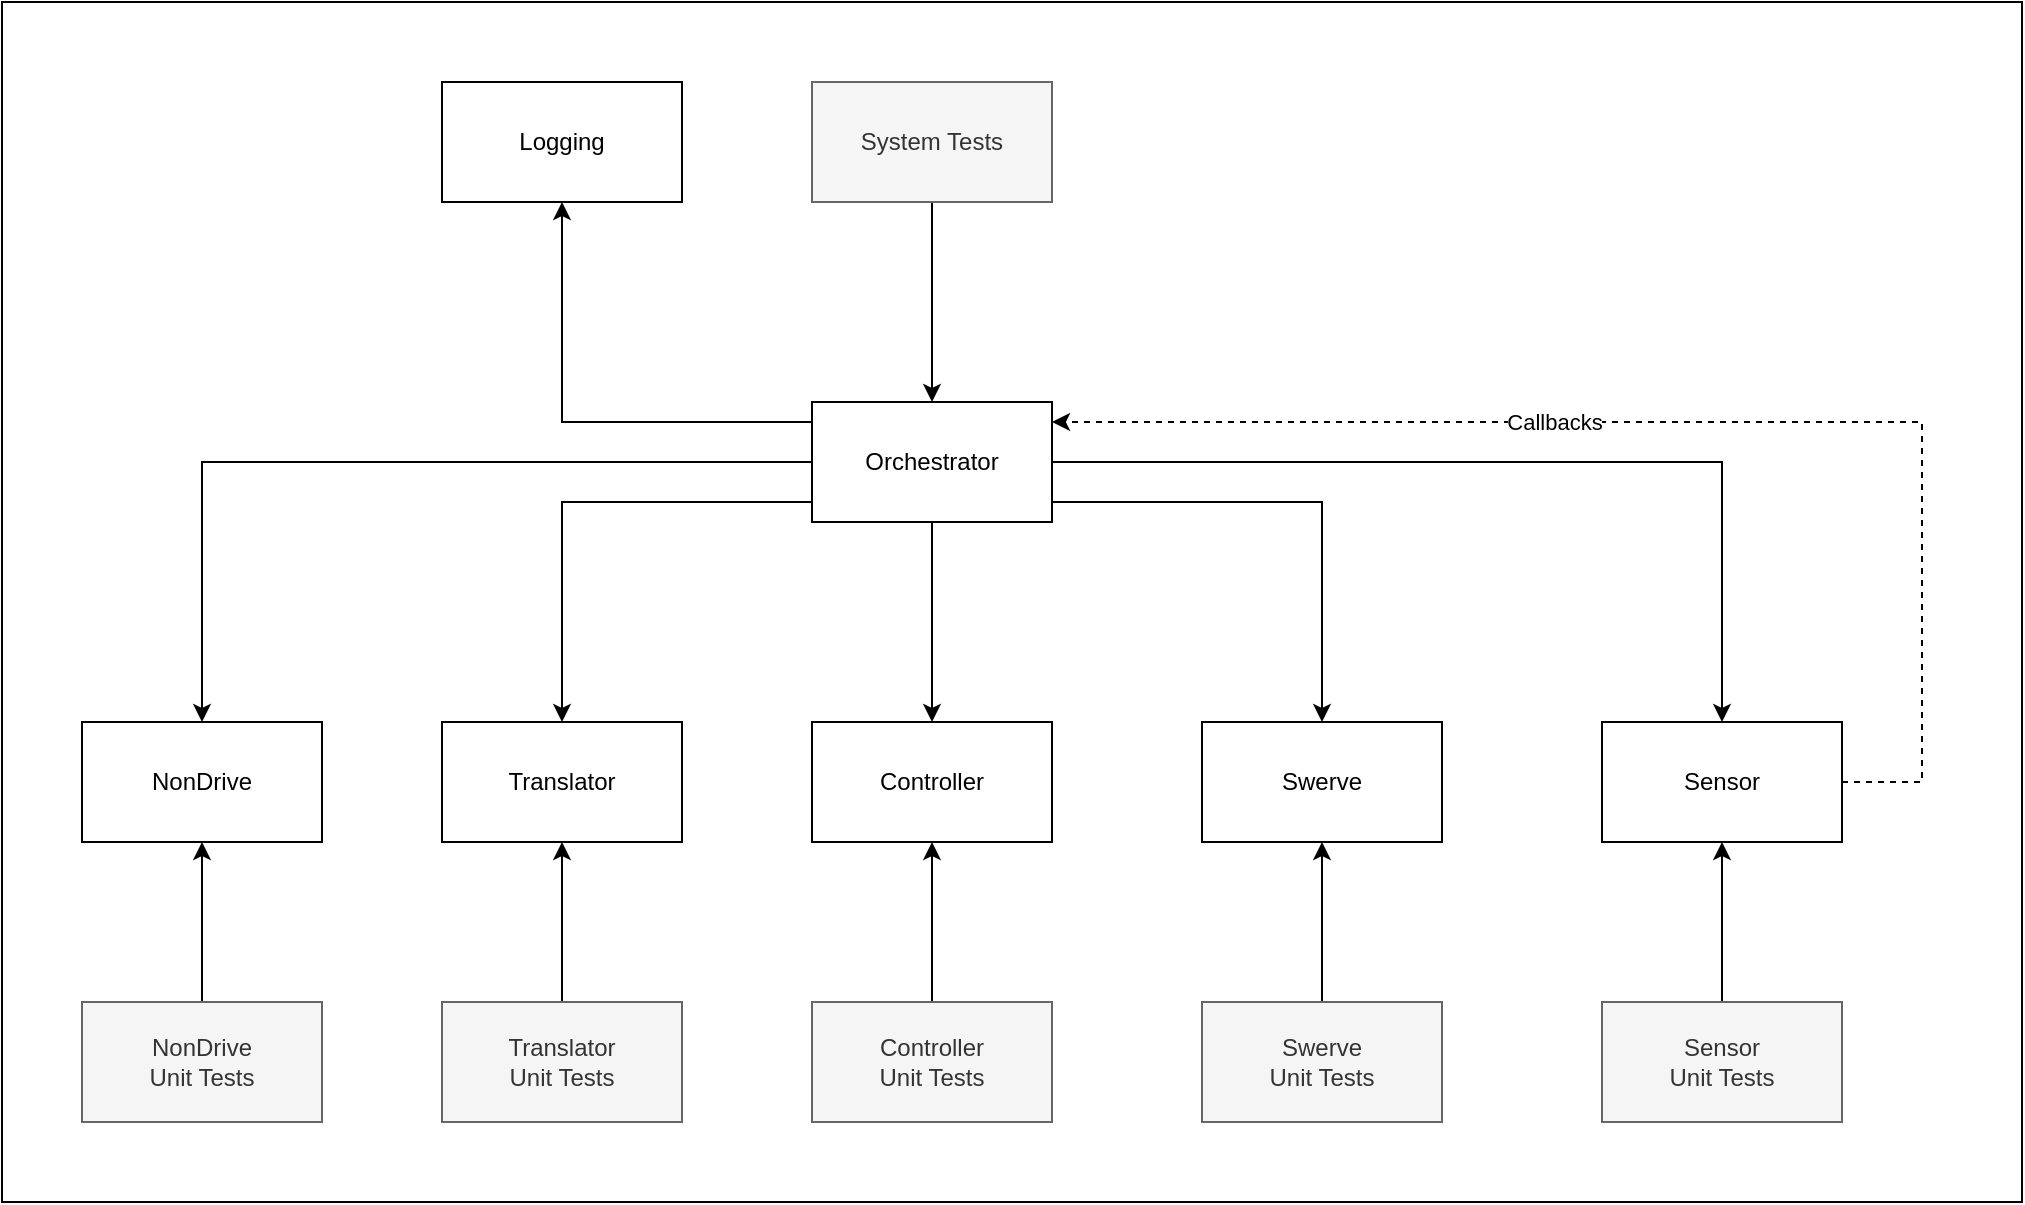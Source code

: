 <mxfile version="21.2.8" type="device">
  <diagram name="Page-1" id="Z1hQXNLM0g9BicUacfBv">
    <mxGraphModel dx="1840" dy="1484" grid="1" gridSize="10" guides="1" tooltips="1" connect="1" arrows="1" fold="1" page="1" pageScale="1" pageWidth="850" pageHeight="1100" math="0" shadow="0">
      <root>
        <mxCell id="0" />
        <mxCell id="1" parent="0" />
        <mxCell id="w4nNz7n3mC8vFeCIyQhg-26" value="" style="rounded=0;whiteSpace=wrap;html=1;" vertex="1" parent="1">
          <mxGeometry x="-40" y="150" width="1010" height="600" as="geometry" />
        </mxCell>
        <mxCell id="w4nNz7n3mC8vFeCIyQhg-6" style="edgeStyle=orthogonalEdgeStyle;rounded=0;orthogonalLoop=1;jettySize=auto;html=1;" edge="1" parent="1" source="w4nNz7n3mC8vFeCIyQhg-1" target="w4nNz7n3mC8vFeCIyQhg-2">
          <mxGeometry relative="1" as="geometry" />
        </mxCell>
        <mxCell id="w4nNz7n3mC8vFeCIyQhg-7" style="edgeStyle=orthogonalEdgeStyle;rounded=0;orthogonalLoop=1;jettySize=auto;html=1;" edge="1" parent="1" source="w4nNz7n3mC8vFeCIyQhg-1" target="w4nNz7n3mC8vFeCIyQhg-3">
          <mxGeometry relative="1" as="geometry">
            <Array as="points">
              <mxPoint x="620" y="400" />
            </Array>
          </mxGeometry>
        </mxCell>
        <mxCell id="w4nNz7n3mC8vFeCIyQhg-8" style="edgeStyle=orthogonalEdgeStyle;rounded=0;orthogonalLoop=1;jettySize=auto;html=1;" edge="1" parent="1" source="w4nNz7n3mC8vFeCIyQhg-1" target="w4nNz7n3mC8vFeCIyQhg-4">
          <mxGeometry relative="1" as="geometry">
            <Array as="points">
              <mxPoint x="240" y="400" />
            </Array>
          </mxGeometry>
        </mxCell>
        <mxCell id="w4nNz7n3mC8vFeCIyQhg-9" style="edgeStyle=orthogonalEdgeStyle;rounded=0;orthogonalLoop=1;jettySize=auto;html=1;" edge="1" parent="1" source="w4nNz7n3mC8vFeCIyQhg-1" target="w4nNz7n3mC8vFeCIyQhg-5">
          <mxGeometry relative="1" as="geometry" />
        </mxCell>
        <mxCell id="w4nNz7n3mC8vFeCIyQhg-19" style="edgeStyle=orthogonalEdgeStyle;rounded=0;orthogonalLoop=1;jettySize=auto;html=1;" edge="1" parent="1" source="w4nNz7n3mC8vFeCIyQhg-1" target="w4nNz7n3mC8vFeCIyQhg-18">
          <mxGeometry relative="1" as="geometry" />
        </mxCell>
        <mxCell id="w4nNz7n3mC8vFeCIyQhg-28" style="edgeStyle=orthogonalEdgeStyle;rounded=0;orthogonalLoop=1;jettySize=auto;html=1;" edge="1" parent="1" source="w4nNz7n3mC8vFeCIyQhg-1" target="w4nNz7n3mC8vFeCIyQhg-27">
          <mxGeometry relative="1" as="geometry">
            <Array as="points">
              <mxPoint x="240" y="360" />
            </Array>
          </mxGeometry>
        </mxCell>
        <mxCell id="w4nNz7n3mC8vFeCIyQhg-1" value="Orchestrator" style="rounded=0;whiteSpace=wrap;html=1;" vertex="1" parent="1">
          <mxGeometry x="365" y="350" width="120" height="60" as="geometry" />
        </mxCell>
        <mxCell id="w4nNz7n3mC8vFeCIyQhg-2" value="Controller" style="rounded=0;whiteSpace=wrap;html=1;" vertex="1" parent="1">
          <mxGeometry x="365" y="510" width="120" height="60" as="geometry" />
        </mxCell>
        <mxCell id="w4nNz7n3mC8vFeCIyQhg-3" value="Swerve" style="rounded=0;whiteSpace=wrap;html=1;" vertex="1" parent="1">
          <mxGeometry x="560" y="510" width="120" height="60" as="geometry" />
        </mxCell>
        <mxCell id="w4nNz7n3mC8vFeCIyQhg-4" value="Translator" style="rounded=0;whiteSpace=wrap;html=1;" vertex="1" parent="1">
          <mxGeometry x="180" y="510" width="120" height="60" as="geometry" />
        </mxCell>
        <mxCell id="w4nNz7n3mC8vFeCIyQhg-5" value="NonDrive" style="rounded=0;whiteSpace=wrap;html=1;" vertex="1" parent="1">
          <mxGeometry y="510" width="120" height="60" as="geometry" />
        </mxCell>
        <mxCell id="w4nNz7n3mC8vFeCIyQhg-14" style="edgeStyle=orthogonalEdgeStyle;rounded=0;orthogonalLoop=1;jettySize=auto;html=1;" edge="1" parent="1" source="w4nNz7n3mC8vFeCIyQhg-10" target="w4nNz7n3mC8vFeCIyQhg-5">
          <mxGeometry relative="1" as="geometry" />
        </mxCell>
        <mxCell id="w4nNz7n3mC8vFeCIyQhg-10" value="NonDrive&lt;br&gt;Unit Tests" style="rounded=0;whiteSpace=wrap;html=1;fillColor=#f5f5f5;fontColor=#333333;strokeColor=#666666;" vertex="1" parent="1">
          <mxGeometry y="650" width="120" height="60" as="geometry" />
        </mxCell>
        <mxCell id="w4nNz7n3mC8vFeCIyQhg-15" style="edgeStyle=orthogonalEdgeStyle;rounded=0;orthogonalLoop=1;jettySize=auto;html=1;" edge="1" parent="1" source="w4nNz7n3mC8vFeCIyQhg-11" target="w4nNz7n3mC8vFeCIyQhg-4">
          <mxGeometry relative="1" as="geometry" />
        </mxCell>
        <mxCell id="w4nNz7n3mC8vFeCIyQhg-11" value="Translator&lt;br&gt;Unit Tests" style="rounded=0;whiteSpace=wrap;html=1;fillColor=#f5f5f5;fontColor=#333333;strokeColor=#666666;" vertex="1" parent="1">
          <mxGeometry x="180" y="650" width="120" height="60" as="geometry" />
        </mxCell>
        <mxCell id="w4nNz7n3mC8vFeCIyQhg-16" style="edgeStyle=orthogonalEdgeStyle;rounded=0;orthogonalLoop=1;jettySize=auto;html=1;" edge="1" parent="1" source="w4nNz7n3mC8vFeCIyQhg-12" target="w4nNz7n3mC8vFeCIyQhg-2">
          <mxGeometry relative="1" as="geometry" />
        </mxCell>
        <mxCell id="w4nNz7n3mC8vFeCIyQhg-12" value="Controller&lt;br&gt;Unit Tests" style="rounded=0;whiteSpace=wrap;html=1;fillColor=#f5f5f5;fontColor=#333333;strokeColor=#666666;" vertex="1" parent="1">
          <mxGeometry x="365" y="650" width="120" height="60" as="geometry" />
        </mxCell>
        <mxCell id="w4nNz7n3mC8vFeCIyQhg-17" style="edgeStyle=orthogonalEdgeStyle;rounded=0;orthogonalLoop=1;jettySize=auto;html=1;" edge="1" parent="1" source="w4nNz7n3mC8vFeCIyQhg-13" target="w4nNz7n3mC8vFeCIyQhg-3">
          <mxGeometry relative="1" as="geometry" />
        </mxCell>
        <mxCell id="w4nNz7n3mC8vFeCIyQhg-13" value="Swerve&lt;br&gt;Unit Tests" style="rounded=0;whiteSpace=wrap;html=1;fillColor=#f5f5f5;fontColor=#333333;strokeColor=#666666;" vertex="1" parent="1">
          <mxGeometry x="560" y="650" width="120" height="60" as="geometry" />
        </mxCell>
        <mxCell id="w4nNz7n3mC8vFeCIyQhg-24" style="edgeStyle=orthogonalEdgeStyle;rounded=0;orthogonalLoop=1;jettySize=auto;html=1;dashed=1;" edge="1" parent="1" source="w4nNz7n3mC8vFeCIyQhg-18" target="w4nNz7n3mC8vFeCIyQhg-1">
          <mxGeometry relative="1" as="geometry">
            <Array as="points">
              <mxPoint x="920" y="540" />
              <mxPoint x="920" y="360" />
            </Array>
          </mxGeometry>
        </mxCell>
        <mxCell id="w4nNz7n3mC8vFeCIyQhg-25" value="Callbacks" style="edgeLabel;html=1;align=center;verticalAlign=middle;resizable=0;points=[];" vertex="1" connectable="0" parent="w4nNz7n3mC8vFeCIyQhg-24">
          <mxGeometry x="0.233" relative="1" as="geometry">
            <mxPoint as="offset" />
          </mxGeometry>
        </mxCell>
        <mxCell id="w4nNz7n3mC8vFeCIyQhg-18" value="Sensor" style="rounded=0;whiteSpace=wrap;html=1;" vertex="1" parent="1">
          <mxGeometry x="760" y="510" width="120" height="60" as="geometry" />
        </mxCell>
        <mxCell id="w4nNz7n3mC8vFeCIyQhg-21" style="edgeStyle=orthogonalEdgeStyle;rounded=0;orthogonalLoop=1;jettySize=auto;html=1;" edge="1" parent="1" source="w4nNz7n3mC8vFeCIyQhg-20" target="w4nNz7n3mC8vFeCIyQhg-18">
          <mxGeometry relative="1" as="geometry" />
        </mxCell>
        <mxCell id="w4nNz7n3mC8vFeCIyQhg-20" value="Sensor&lt;br&gt;Unit Tests" style="rounded=0;whiteSpace=wrap;html=1;fillColor=#f5f5f5;fontColor=#333333;strokeColor=#666666;" vertex="1" parent="1">
          <mxGeometry x="760" y="650" width="120" height="60" as="geometry" />
        </mxCell>
        <mxCell id="w4nNz7n3mC8vFeCIyQhg-23" style="edgeStyle=orthogonalEdgeStyle;rounded=0;orthogonalLoop=1;jettySize=auto;html=1;" edge="1" parent="1" source="w4nNz7n3mC8vFeCIyQhg-22" target="w4nNz7n3mC8vFeCIyQhg-1">
          <mxGeometry relative="1" as="geometry" />
        </mxCell>
        <mxCell id="w4nNz7n3mC8vFeCIyQhg-22" value="System Tests" style="rounded=0;whiteSpace=wrap;html=1;fillColor=#f5f5f5;fontColor=#333333;strokeColor=#666666;" vertex="1" parent="1">
          <mxGeometry x="365" y="190" width="120" height="60" as="geometry" />
        </mxCell>
        <mxCell id="w4nNz7n3mC8vFeCIyQhg-27" value="Logging" style="rounded=0;whiteSpace=wrap;html=1;" vertex="1" parent="1">
          <mxGeometry x="180" y="190" width="120" height="60" as="geometry" />
        </mxCell>
      </root>
    </mxGraphModel>
  </diagram>
</mxfile>
